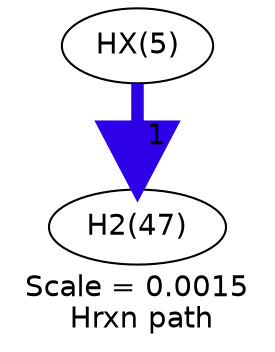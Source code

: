 digraph reaction_paths {
center=1;
s54 -> s11[fontname="Helvetica", style="setlinewidth(6)", arrowsize=3, color="0.7, 1.5, 0.9"
, label=" 1"];
s11 [ fontname="Helvetica", label="H2(47)"];
s54 [ fontname="Helvetica", label="HX(5)"];
 label = "Scale = 0.0015\l Hrxn path";
 fontname = "Helvetica";
}
